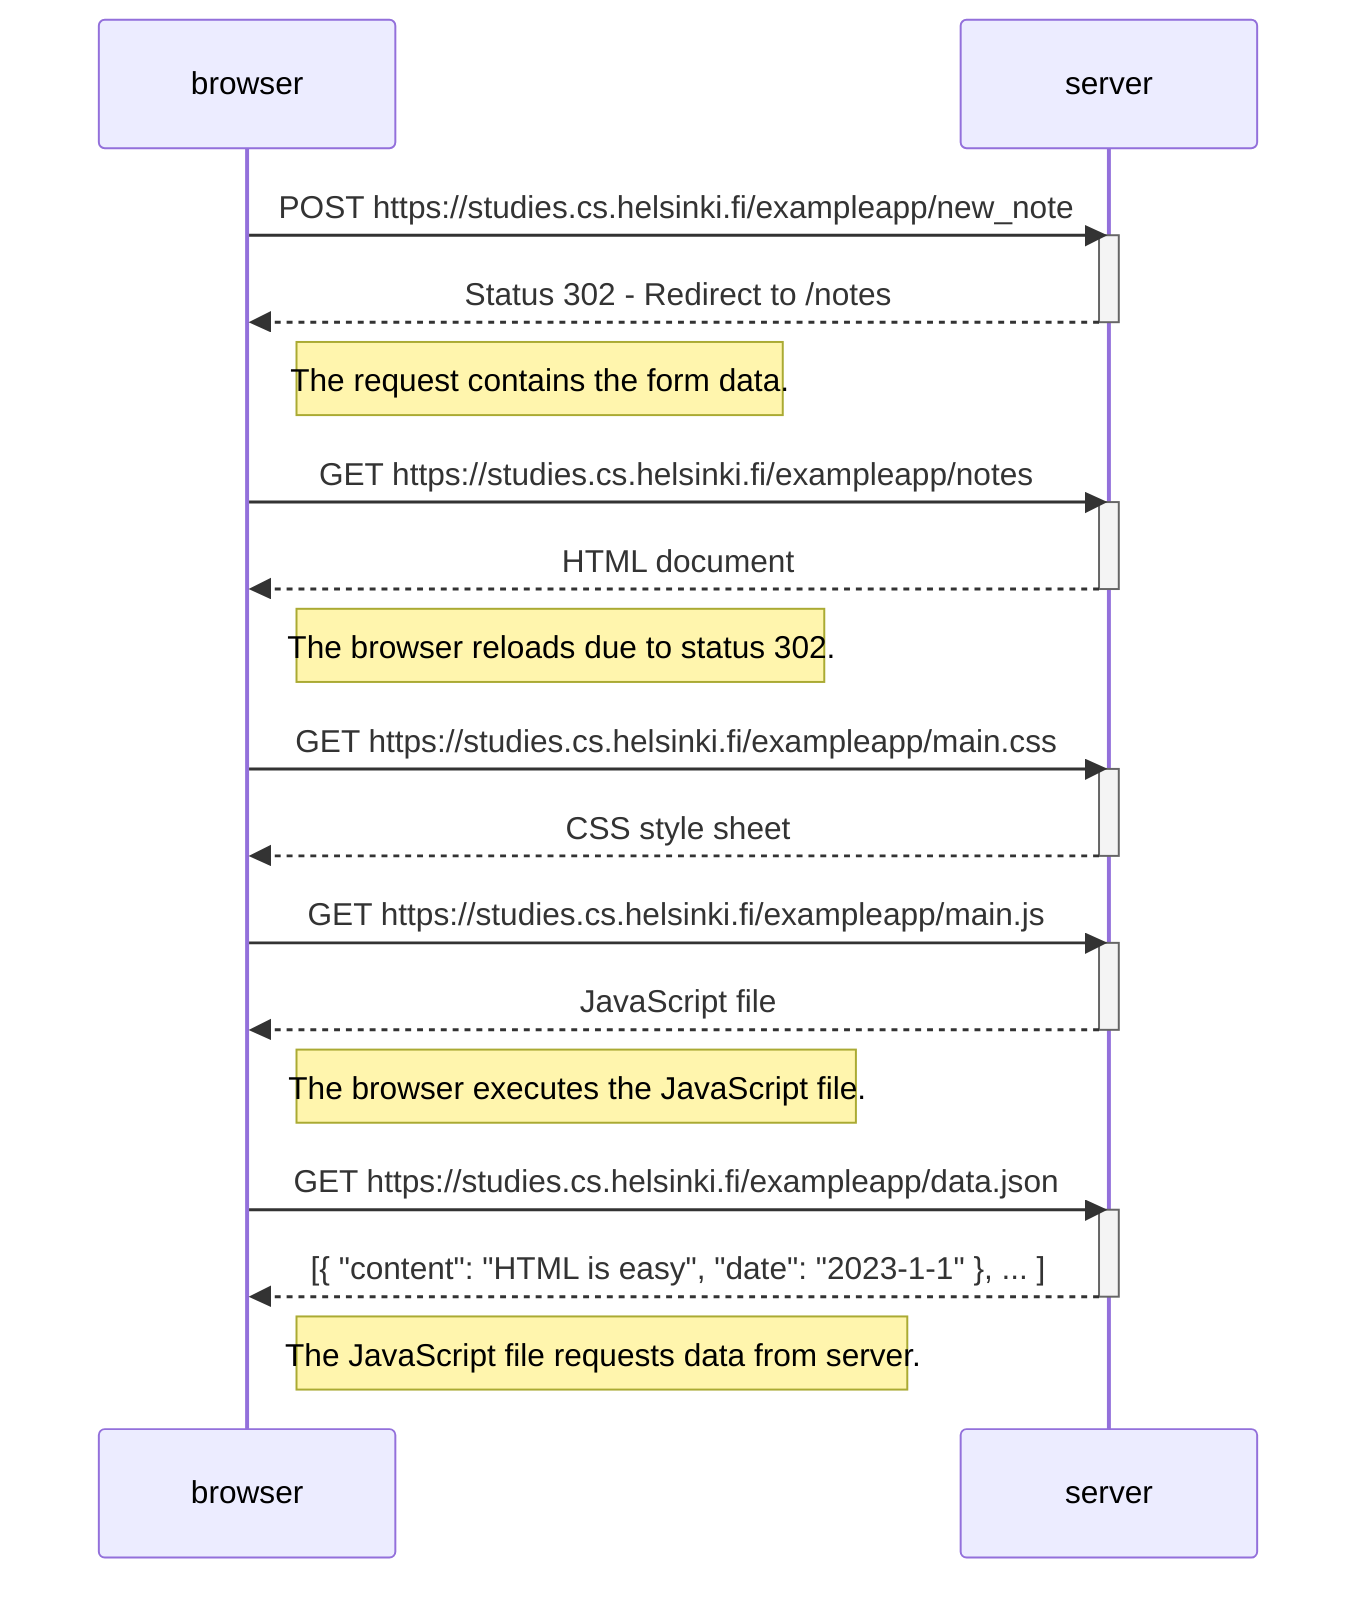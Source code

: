 sequenceDiagram
    participant browser
    participant server

    browser->>server: POST https://studies.cs.helsinki.fi/exampleapp/new_note
    activate server
    server-->>browser: Status 302 - Redirect to /notes
    deactivate server

    Note right of browser: The request contains the form data.

    browser->>server: GET https://studies.cs.helsinki.fi/exampleapp/notes
    activate server
    server-->>browser: HTML document
    deactivate server

    Note right of browser: The browser reloads due to status 302.

    browser->>server: GET https://studies.cs.helsinki.fi/exampleapp/main.css
    activate server
    server-->>browser: CSS style sheet
    deactivate server

    browser->>server: GET https://studies.cs.helsinki.fi/exampleapp/main.js
    activate server
    server-->>browser: JavaScript file
    deactivate server
    
    Note right of browser: The browser executes the JavaScript file.

    browser->>server: GET https://studies.cs.helsinki.fi/exampleapp/data.json
    activate server
    server-->>browser: [{ "content": "HTML is easy", "date": "2023-1-1" }, ... ]
    deactivate server

    Note right of browser: The JavaScript file requests data from server.